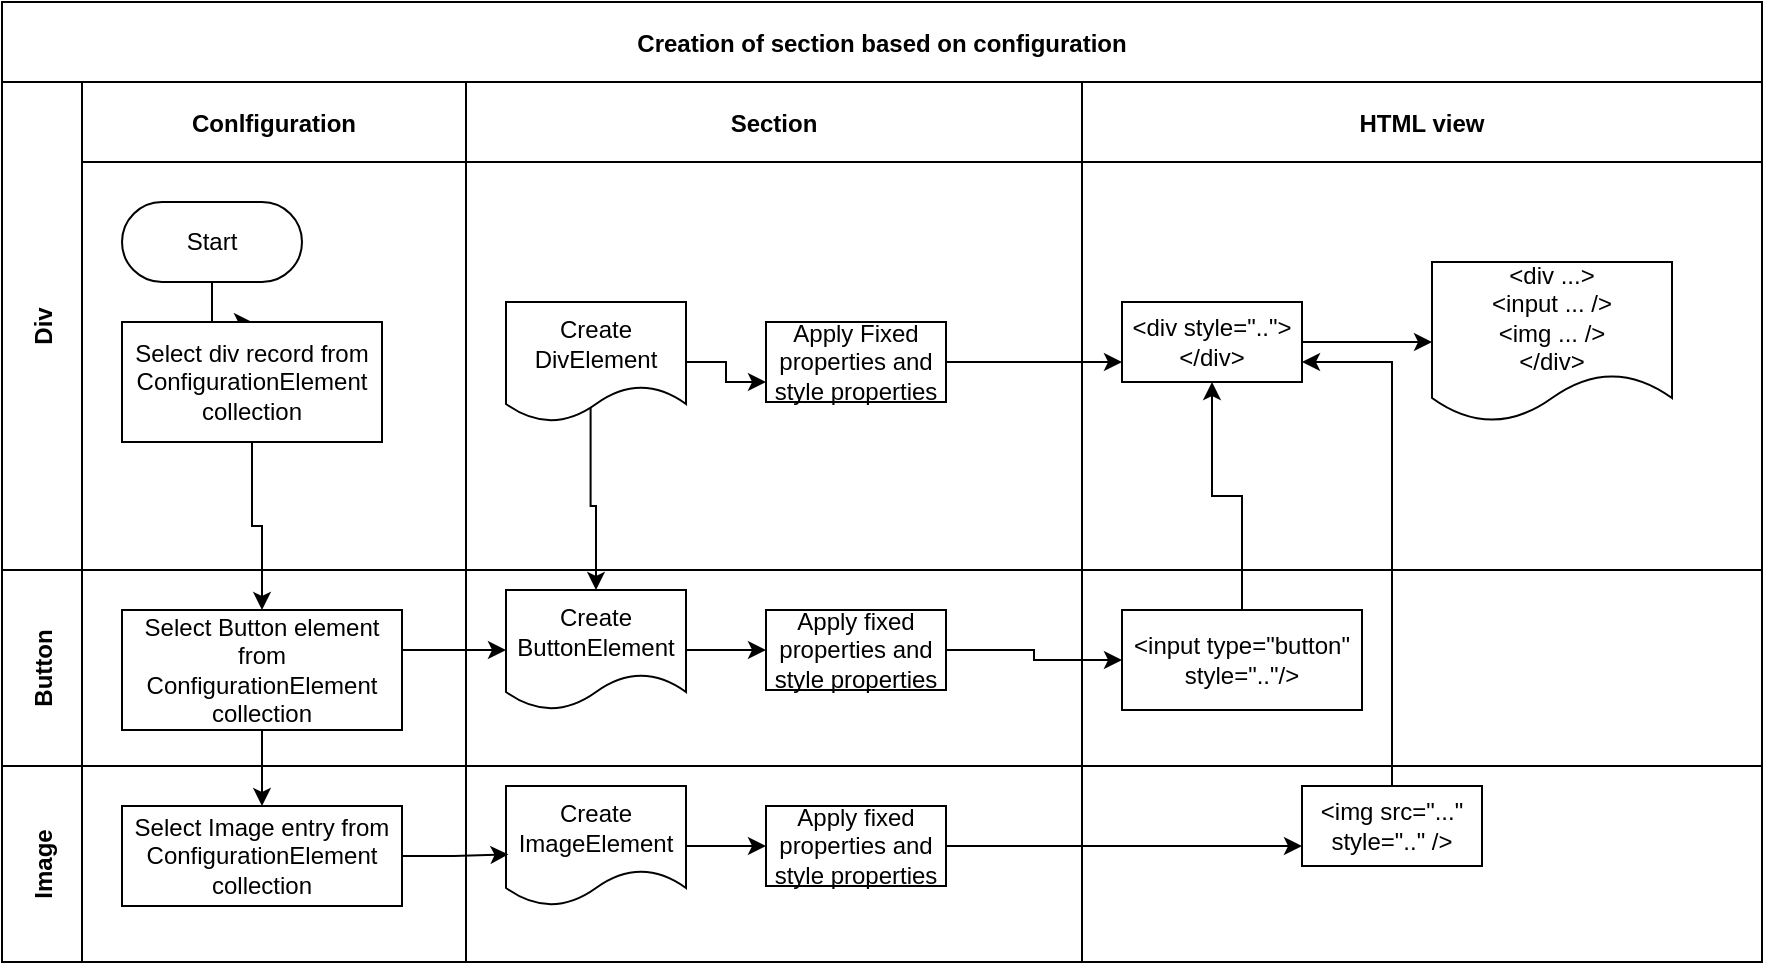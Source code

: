 <mxfile version="16.2.4" type="github">
  <diagram id="kgpKYQtTHZ0yAKxKKP6v" name="Page-1">
    <mxGraphModel dx="1057" dy="592" grid="1" gridSize="10" guides="1" tooltips="1" connect="1" arrows="1" fold="1" page="1" pageScale="1" pageWidth="850" pageHeight="1100" math="0" shadow="0">
      <root>
        <mxCell id="0" />
        <mxCell id="1" parent="0" />
        <mxCell id="3nuBFxr9cyL0pnOWT2aG-1" value="Creation of section based on configuration" style="shape=table;childLayout=tableLayout;startSize=40;collapsible=0;recursiveResize=0;expand=0;fillColor=none;fontStyle=1" parent="1" vertex="1">
          <mxGeometry x="100" y="70" width="880" height="480" as="geometry" />
        </mxCell>
        <mxCell id="3nuBFxr9cyL0pnOWT2aG-2" value="" style="edgeStyle=orthogonalEdgeStyle;rounded=0;orthogonalLoop=1;jettySize=auto;html=1;" parent="3nuBFxr9cyL0pnOWT2aG-1" source="3nuBFxr9cyL0pnOWT2aG-7" target="3nuBFxr9cyL0pnOWT2aG-17" edge="1">
          <mxGeometry relative="1" as="geometry" />
        </mxCell>
        <mxCell id="3nuBFxr9cyL0pnOWT2aG-3" value="Div" style="shape=tableRow;horizontal=0;swimlaneHead=0;swimlaneBody=0;top=0;left=0;bottom=0;right=0;fillColor=none;points=[[0,0.5],[1,0.5]];portConstraint=eastwest;startSize=40;collapsible=0;recursiveResize=0;expand=0;fontStyle=1;" parent="3nuBFxr9cyL0pnOWT2aG-1" vertex="1">
          <mxGeometry y="40" width="880" height="244" as="geometry" />
        </mxCell>
        <mxCell id="3nuBFxr9cyL0pnOWT2aG-4" value="Conlfiguration" style="swimlane;swimlaneHead=0;swimlaneBody=0;connectable=0;fillColor=none;startSize=40;collapsible=0;recursiveResize=0;expand=0;fontStyle=1;" parent="3nuBFxr9cyL0pnOWT2aG-3" vertex="1">
          <mxGeometry x="40" width="192" height="244" as="geometry">
            <mxRectangle width="192" height="244" as="alternateBounds" />
          </mxGeometry>
        </mxCell>
        <mxCell id="3nuBFxr9cyL0pnOWT2aG-5" style="edgeStyle=orthogonalEdgeStyle;rounded=0;orthogonalLoop=1;jettySize=auto;html=1;" parent="3nuBFxr9cyL0pnOWT2aG-4" source="3nuBFxr9cyL0pnOWT2aG-6" target="3nuBFxr9cyL0pnOWT2aG-7" edge="1">
          <mxGeometry relative="1" as="geometry" />
        </mxCell>
        <mxCell id="3nuBFxr9cyL0pnOWT2aG-6" value="Start" style="rounded=1;whiteSpace=wrap;html=1;arcSize=50;" parent="3nuBFxr9cyL0pnOWT2aG-4" vertex="1">
          <mxGeometry x="20" y="60" width="90" height="40" as="geometry" />
        </mxCell>
        <mxCell id="3nuBFxr9cyL0pnOWT2aG-7" value="Select div record from ConfigurationElement collection" style="rounded=0;whiteSpace=wrap;html=1;" parent="3nuBFxr9cyL0pnOWT2aG-4" vertex="1">
          <mxGeometry x="20" y="120" width="130" height="60" as="geometry" />
        </mxCell>
        <mxCell id="3nuBFxr9cyL0pnOWT2aG-8" value="Section" style="swimlane;swimlaneHead=0;swimlaneBody=0;connectable=0;fillColor=none;startSize=40;collapsible=0;recursiveResize=0;expand=0;fontStyle=1;" parent="3nuBFxr9cyL0pnOWT2aG-3" vertex="1">
          <mxGeometry x="232" width="308" height="244" as="geometry">
            <mxRectangle width="308" height="244" as="alternateBounds" />
          </mxGeometry>
        </mxCell>
        <mxCell id="3nuBFxr9cyL0pnOWT2aG-10" value="Apply Fixed properties and style properties" style="rounded=0;whiteSpace=wrap;html=1;" parent="3nuBFxr9cyL0pnOWT2aG-8" vertex="1">
          <mxGeometry x="150" y="120" width="90" height="40" as="geometry" />
        </mxCell>
        <mxCell id="DayI1dY5TsBJLsfftHfr-10" value="Create DivElement" style="shape=document;whiteSpace=wrap;html=1;boundedLbl=1;" vertex="1" parent="3nuBFxr9cyL0pnOWT2aG-8">
          <mxGeometry x="20" y="110" width="90" height="60" as="geometry" />
        </mxCell>
        <mxCell id="DayI1dY5TsBJLsfftHfr-27" style="edgeStyle=orthogonalEdgeStyle;rounded=0;orthogonalLoop=1;jettySize=auto;html=1;entryX=0;entryY=0.75;entryDx=0;entryDy=0;" edge="1" parent="3nuBFxr9cyL0pnOWT2aG-8" source="DayI1dY5TsBJLsfftHfr-10" target="3nuBFxr9cyL0pnOWT2aG-10">
          <mxGeometry relative="1" as="geometry">
            <mxPoint x="148" y="140" as="targetPoint" />
          </mxGeometry>
        </mxCell>
        <mxCell id="3nuBFxr9cyL0pnOWT2aG-11" value="HTML view" style="swimlane;swimlaneHead=0;swimlaneBody=0;connectable=0;fillColor=none;startSize=40;collapsible=0;recursiveResize=0;expand=0;fontStyle=1;" parent="3nuBFxr9cyL0pnOWT2aG-3" vertex="1">
          <mxGeometry x="540" width="340" height="244" as="geometry">
            <mxRectangle width="340" height="244" as="alternateBounds" />
          </mxGeometry>
        </mxCell>
        <mxCell id="DayI1dY5TsBJLsfftHfr-24" value="" style="edgeStyle=orthogonalEdgeStyle;rounded=0;orthogonalLoop=1;jettySize=auto;html=1;" edge="1" parent="3nuBFxr9cyL0pnOWT2aG-11" source="DayI1dY5TsBJLsfftHfr-15" target="DayI1dY5TsBJLsfftHfr-23">
          <mxGeometry relative="1" as="geometry" />
        </mxCell>
        <mxCell id="DayI1dY5TsBJLsfftHfr-15" value="&amp;lt;div style=&quot;..&quot;&amp;gt;&lt;br&gt;&amp;lt;/div&amp;gt;" style="rounded=0;whiteSpace=wrap;html=1;" vertex="1" parent="3nuBFxr9cyL0pnOWT2aG-11">
          <mxGeometry x="20" y="110" width="90" height="40" as="geometry" />
        </mxCell>
        <mxCell id="DayI1dY5TsBJLsfftHfr-23" value="&amp;lt;div ...&amp;gt;&lt;br&gt;&amp;lt;input ... /&amp;gt;&lt;br&gt;&amp;lt;img ... /&amp;gt;&lt;br&gt;&amp;lt;/div&amp;gt;" style="shape=document;whiteSpace=wrap;html=1;boundedLbl=1;rounded=0;" vertex="1" parent="3nuBFxr9cyL0pnOWT2aG-11">
          <mxGeometry x="175" y="90" width="120" height="80" as="geometry" />
        </mxCell>
        <mxCell id="DayI1dY5TsBJLsfftHfr-20" style="edgeStyle=orthogonalEdgeStyle;rounded=0;orthogonalLoop=1;jettySize=auto;html=1;entryX=0;entryY=0.75;entryDx=0;entryDy=0;" edge="1" parent="3nuBFxr9cyL0pnOWT2aG-3" source="3nuBFxr9cyL0pnOWT2aG-10" target="DayI1dY5TsBJLsfftHfr-15">
          <mxGeometry relative="1" as="geometry" />
        </mxCell>
        <mxCell id="3nuBFxr9cyL0pnOWT2aG-15" value="Button" style="shape=tableRow;horizontal=0;swimlaneHead=0;swimlaneBody=0;top=0;left=0;bottom=0;right=0;fillColor=none;points=[[0,0.5],[1,0.5]];portConstraint=eastwest;startSize=40;collapsible=0;recursiveResize=0;expand=0;fontStyle=1;" parent="3nuBFxr9cyL0pnOWT2aG-1" vertex="1">
          <mxGeometry y="284" width="880" height="98" as="geometry" />
        </mxCell>
        <mxCell id="3nuBFxr9cyL0pnOWT2aG-16" value="" style="swimlane;swimlaneHead=0;swimlaneBody=0;connectable=0;fillColor=none;startSize=0;collapsible=0;recursiveResize=0;expand=0;fontStyle=1;" parent="3nuBFxr9cyL0pnOWT2aG-15" vertex="1">
          <mxGeometry x="40" width="192" height="98" as="geometry">
            <mxRectangle width="192" height="98" as="alternateBounds" />
          </mxGeometry>
        </mxCell>
        <mxCell id="3nuBFxr9cyL0pnOWT2aG-17" value="Select Button element from ConfigurationElement collection" style="rounded=0;whiteSpace=wrap;html=1;" parent="3nuBFxr9cyL0pnOWT2aG-16" vertex="1">
          <mxGeometry x="20" y="20" width="140" height="60" as="geometry" />
        </mxCell>
        <mxCell id="3nuBFxr9cyL0pnOWT2aG-18" value="" style="swimlane;swimlaneHead=0;swimlaneBody=0;connectable=0;fillColor=none;startSize=0;collapsible=0;recursiveResize=0;expand=0;fontStyle=1;" parent="3nuBFxr9cyL0pnOWT2aG-15" vertex="1">
          <mxGeometry x="232" width="308" height="98" as="geometry">
            <mxRectangle width="308" height="98" as="alternateBounds" />
          </mxGeometry>
        </mxCell>
        <mxCell id="3nuBFxr9cyL0pnOWT2aG-20" value="Apply fixed properties and style properties" style="rounded=0;whiteSpace=wrap;html=1;" parent="3nuBFxr9cyL0pnOWT2aG-18" vertex="1">
          <mxGeometry x="150" y="20" width="90" height="40" as="geometry" />
        </mxCell>
        <mxCell id="DayI1dY5TsBJLsfftHfr-25" style="edgeStyle=orthogonalEdgeStyle;rounded=0;orthogonalLoop=1;jettySize=auto;html=1;entryX=0;entryY=0.5;entryDx=0;entryDy=0;" edge="1" parent="3nuBFxr9cyL0pnOWT2aG-18" source="3nuBFxr9cyL0pnOWT2aG-21" target="3nuBFxr9cyL0pnOWT2aG-20">
          <mxGeometry relative="1" as="geometry" />
        </mxCell>
        <mxCell id="3nuBFxr9cyL0pnOWT2aG-21" value="Create ButtonElement" style="shape=document;whiteSpace=wrap;html=1;boundedLbl=1;" parent="3nuBFxr9cyL0pnOWT2aG-18" vertex="1">
          <mxGeometry x="20" y="10" width="90" height="60" as="geometry" />
        </mxCell>
        <mxCell id="3nuBFxr9cyL0pnOWT2aG-23" value="" style="swimlane;swimlaneHead=0;swimlaneBody=0;connectable=0;fillColor=none;startSize=0;collapsible=0;recursiveResize=0;expand=0;fontStyle=1;" parent="3nuBFxr9cyL0pnOWT2aG-15" vertex="1">
          <mxGeometry x="540" width="340" height="98" as="geometry">
            <mxRectangle width="340" height="98" as="alternateBounds" />
          </mxGeometry>
        </mxCell>
        <mxCell id="DayI1dY5TsBJLsfftHfr-16" value="&amp;lt;input type=&quot;button&quot; style=&quot;..&quot;/&amp;gt;" style="rounded=0;whiteSpace=wrap;html=1;" vertex="1" parent="3nuBFxr9cyL0pnOWT2aG-23">
          <mxGeometry x="20" y="20" width="120" height="50" as="geometry" />
        </mxCell>
        <mxCell id="DayI1dY5TsBJLsfftHfr-19" style="edgeStyle=orthogonalEdgeStyle;rounded=0;orthogonalLoop=1;jettySize=auto;html=1;entryX=0;entryY=0.5;entryDx=0;entryDy=0;" edge="1" parent="3nuBFxr9cyL0pnOWT2aG-15" source="3nuBFxr9cyL0pnOWT2aG-20" target="DayI1dY5TsBJLsfftHfr-16">
          <mxGeometry relative="1" as="geometry" />
        </mxCell>
        <mxCell id="3nuBFxr9cyL0pnOWT2aG-24" value="" style="edgeStyle=orthogonalEdgeStyle;rounded=0;orthogonalLoop=1;jettySize=auto;html=1;entryX=0;entryY=0.5;entryDx=0;entryDy=0;" parent="3nuBFxr9cyL0pnOWT2aG-15" source="3nuBFxr9cyL0pnOWT2aG-17" target="3nuBFxr9cyL0pnOWT2aG-21" edge="1">
          <mxGeometry relative="1" as="geometry">
            <Array as="points">
              <mxPoint x="160" y="40" />
            </Array>
            <mxPoint x="230.0" y="-103.947" as="targetPoint" />
          </mxGeometry>
        </mxCell>
        <mxCell id="3nuBFxr9cyL0pnOWT2aG-25" value="" style="edgeStyle=orthogonalEdgeStyle;rounded=0;orthogonalLoop=1;jettySize=auto;html=1;exitX=0.47;exitY=0.877;exitDx=0;exitDy=0;exitPerimeter=0;entryX=0.5;entryY=0;entryDx=0;entryDy=0;" parent="3nuBFxr9cyL0pnOWT2aG-1" source="DayI1dY5TsBJLsfftHfr-10" target="3nuBFxr9cyL0pnOWT2aG-21" edge="1">
          <mxGeometry relative="1" as="geometry">
            <mxPoint x="275.0" y="200" as="sourcePoint" />
          </mxGeometry>
        </mxCell>
        <mxCell id="DayI1dY5TsBJLsfftHfr-1" value="Image" style="shape=tableRow;horizontal=0;swimlaneHead=0;swimlaneBody=0;top=0;left=0;bottom=0;right=0;fillColor=none;points=[[0,0.5],[1,0.5]];portConstraint=eastwest;startSize=40;collapsible=0;recursiveResize=0;expand=0;fontStyle=1;" vertex="1" parent="3nuBFxr9cyL0pnOWT2aG-1">
          <mxGeometry y="382" width="880" height="98" as="geometry" />
        </mxCell>
        <mxCell id="DayI1dY5TsBJLsfftHfr-2" value="" style="swimlane;swimlaneHead=0;swimlaneBody=0;connectable=0;fillColor=none;startSize=0;collapsible=0;recursiveResize=0;expand=0;fontStyle=1;" vertex="1" parent="DayI1dY5TsBJLsfftHfr-1">
          <mxGeometry x="40" width="192" height="98" as="geometry">
            <mxRectangle width="192" height="98" as="alternateBounds" />
          </mxGeometry>
        </mxCell>
        <mxCell id="DayI1dY5TsBJLsfftHfr-3" value="Select Image entry from ConfigurationElement collection" style="rounded=0;whiteSpace=wrap;html=1;" vertex="1" parent="DayI1dY5TsBJLsfftHfr-2">
          <mxGeometry x="20" y="20" width="140" height="50" as="geometry" />
        </mxCell>
        <mxCell id="DayI1dY5TsBJLsfftHfr-4" value="" style="swimlane;swimlaneHead=0;swimlaneBody=0;connectable=0;fillColor=none;startSize=0;collapsible=0;recursiveResize=0;expand=0;fontStyle=1;" vertex="1" parent="DayI1dY5TsBJLsfftHfr-1">
          <mxGeometry x="232" width="308" height="98" as="geometry">
            <mxRectangle width="308" height="98" as="alternateBounds" />
          </mxGeometry>
        </mxCell>
        <mxCell id="DayI1dY5TsBJLsfftHfr-26" style="edgeStyle=orthogonalEdgeStyle;rounded=0;orthogonalLoop=1;jettySize=auto;html=1;entryX=0;entryY=0.5;entryDx=0;entryDy=0;" edge="1" parent="DayI1dY5TsBJLsfftHfr-4" source="DayI1dY5TsBJLsfftHfr-7" target="DayI1dY5TsBJLsfftHfr-14">
          <mxGeometry relative="1" as="geometry" />
        </mxCell>
        <mxCell id="DayI1dY5TsBJLsfftHfr-7" value="Create ImageElement" style="shape=document;whiteSpace=wrap;html=1;boundedLbl=1;" vertex="1" parent="DayI1dY5TsBJLsfftHfr-4">
          <mxGeometry x="20" y="10" width="90" height="60" as="geometry" />
        </mxCell>
        <mxCell id="DayI1dY5TsBJLsfftHfr-14" value="Apply fixed properties and style properties" style="rounded=0;whiteSpace=wrap;html=1;" vertex="1" parent="DayI1dY5TsBJLsfftHfr-4">
          <mxGeometry x="150" y="20" width="90" height="40" as="geometry" />
        </mxCell>
        <mxCell id="DayI1dY5TsBJLsfftHfr-9" value="" style="swimlane;swimlaneHead=0;swimlaneBody=0;connectable=0;fillColor=none;startSize=0;collapsible=0;recursiveResize=0;expand=0;fontStyle=1;" vertex="1" parent="DayI1dY5TsBJLsfftHfr-1">
          <mxGeometry x="540" width="340" height="98" as="geometry">
            <mxRectangle width="340" height="98" as="alternateBounds" />
          </mxGeometry>
        </mxCell>
        <mxCell id="DayI1dY5TsBJLsfftHfr-17" value="&amp;lt;img src=&quot;...&quot; style=&quot;..&quot; /&amp;gt;" style="rounded=0;whiteSpace=wrap;html=1;" vertex="1" parent="DayI1dY5TsBJLsfftHfr-9">
          <mxGeometry x="110" y="10" width="90" height="40" as="geometry" />
        </mxCell>
        <mxCell id="DayI1dY5TsBJLsfftHfr-18" style="edgeStyle=orthogonalEdgeStyle;rounded=0;orthogonalLoop=1;jettySize=auto;html=1;entryX=0;entryY=0.75;entryDx=0;entryDy=0;" edge="1" parent="DayI1dY5TsBJLsfftHfr-1" source="DayI1dY5TsBJLsfftHfr-14" target="DayI1dY5TsBJLsfftHfr-17">
          <mxGeometry relative="1" as="geometry" />
        </mxCell>
        <mxCell id="DayI1dY5TsBJLsfftHfr-29" style="edgeStyle=orthogonalEdgeStyle;rounded=0;orthogonalLoop=1;jettySize=auto;html=1;entryX=0.014;entryY=0.57;entryDx=0;entryDy=0;entryPerimeter=0;" edge="1" parent="DayI1dY5TsBJLsfftHfr-1" source="DayI1dY5TsBJLsfftHfr-3" target="DayI1dY5TsBJLsfftHfr-7">
          <mxGeometry relative="1" as="geometry" />
        </mxCell>
        <mxCell id="DayI1dY5TsBJLsfftHfr-21" style="edgeStyle=orthogonalEdgeStyle;rounded=0;orthogonalLoop=1;jettySize=auto;html=1;entryX=0.5;entryY=1;entryDx=0;entryDy=0;" edge="1" parent="3nuBFxr9cyL0pnOWT2aG-1" source="DayI1dY5TsBJLsfftHfr-16" target="DayI1dY5TsBJLsfftHfr-15">
          <mxGeometry relative="1" as="geometry" />
        </mxCell>
        <mxCell id="DayI1dY5TsBJLsfftHfr-22" style="edgeStyle=orthogonalEdgeStyle;rounded=0;orthogonalLoop=1;jettySize=auto;html=1;entryX=1;entryY=0.75;entryDx=0;entryDy=0;" edge="1" parent="3nuBFxr9cyL0pnOWT2aG-1" source="DayI1dY5TsBJLsfftHfr-17" target="DayI1dY5TsBJLsfftHfr-15">
          <mxGeometry relative="1" as="geometry" />
        </mxCell>
        <mxCell id="DayI1dY5TsBJLsfftHfr-30" style="edgeStyle=orthogonalEdgeStyle;rounded=0;orthogonalLoop=1;jettySize=auto;html=1;" edge="1" parent="3nuBFxr9cyL0pnOWT2aG-1" source="3nuBFxr9cyL0pnOWT2aG-17" target="DayI1dY5TsBJLsfftHfr-3">
          <mxGeometry relative="1" as="geometry" />
        </mxCell>
      </root>
    </mxGraphModel>
  </diagram>
</mxfile>
